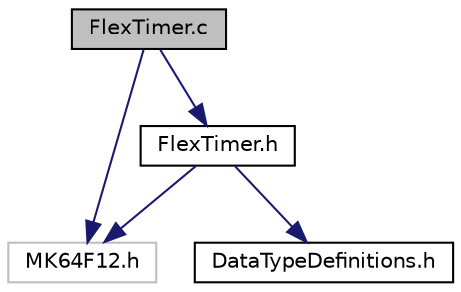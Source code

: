 digraph "FlexTimer.c"
{
  edge [fontname="Helvetica",fontsize="10",labelfontname="Helvetica",labelfontsize="10"];
  node [fontname="Helvetica",fontsize="10",shape=record];
  Node0 [label="FlexTimer.c",height=0.2,width=0.4,color="black", fillcolor="grey75", style="filled", fontcolor="black"];
  Node0 -> Node1 [color="midnightblue",fontsize="10",style="solid",fontname="Helvetica"];
  Node1 [label="FlexTimer.h",height=0.2,width=0.4,color="black", fillcolor="white", style="filled",URL="$_flex_timer_8h.html",tooltip="This is the header file for the FlexTimer divice driver. "];
  Node1 -> Node2 [color="midnightblue",fontsize="10",style="solid",fontname="Helvetica"];
  Node2 [label="MK64F12.h",height=0.2,width=0.4,color="grey75", fillcolor="white", style="filled"];
  Node1 -> Node3 [color="midnightblue",fontsize="10",style="solid",fontname="Helvetica"];
  Node3 [label="DataTypeDefinitions.h",height=0.2,width=0.4,color="black", fillcolor="white", style="filled",URL="$_data_type_definitions_8h.html"];
  Node0 -> Node2 [color="midnightblue",fontsize="10",style="solid",fontname="Helvetica"];
}
